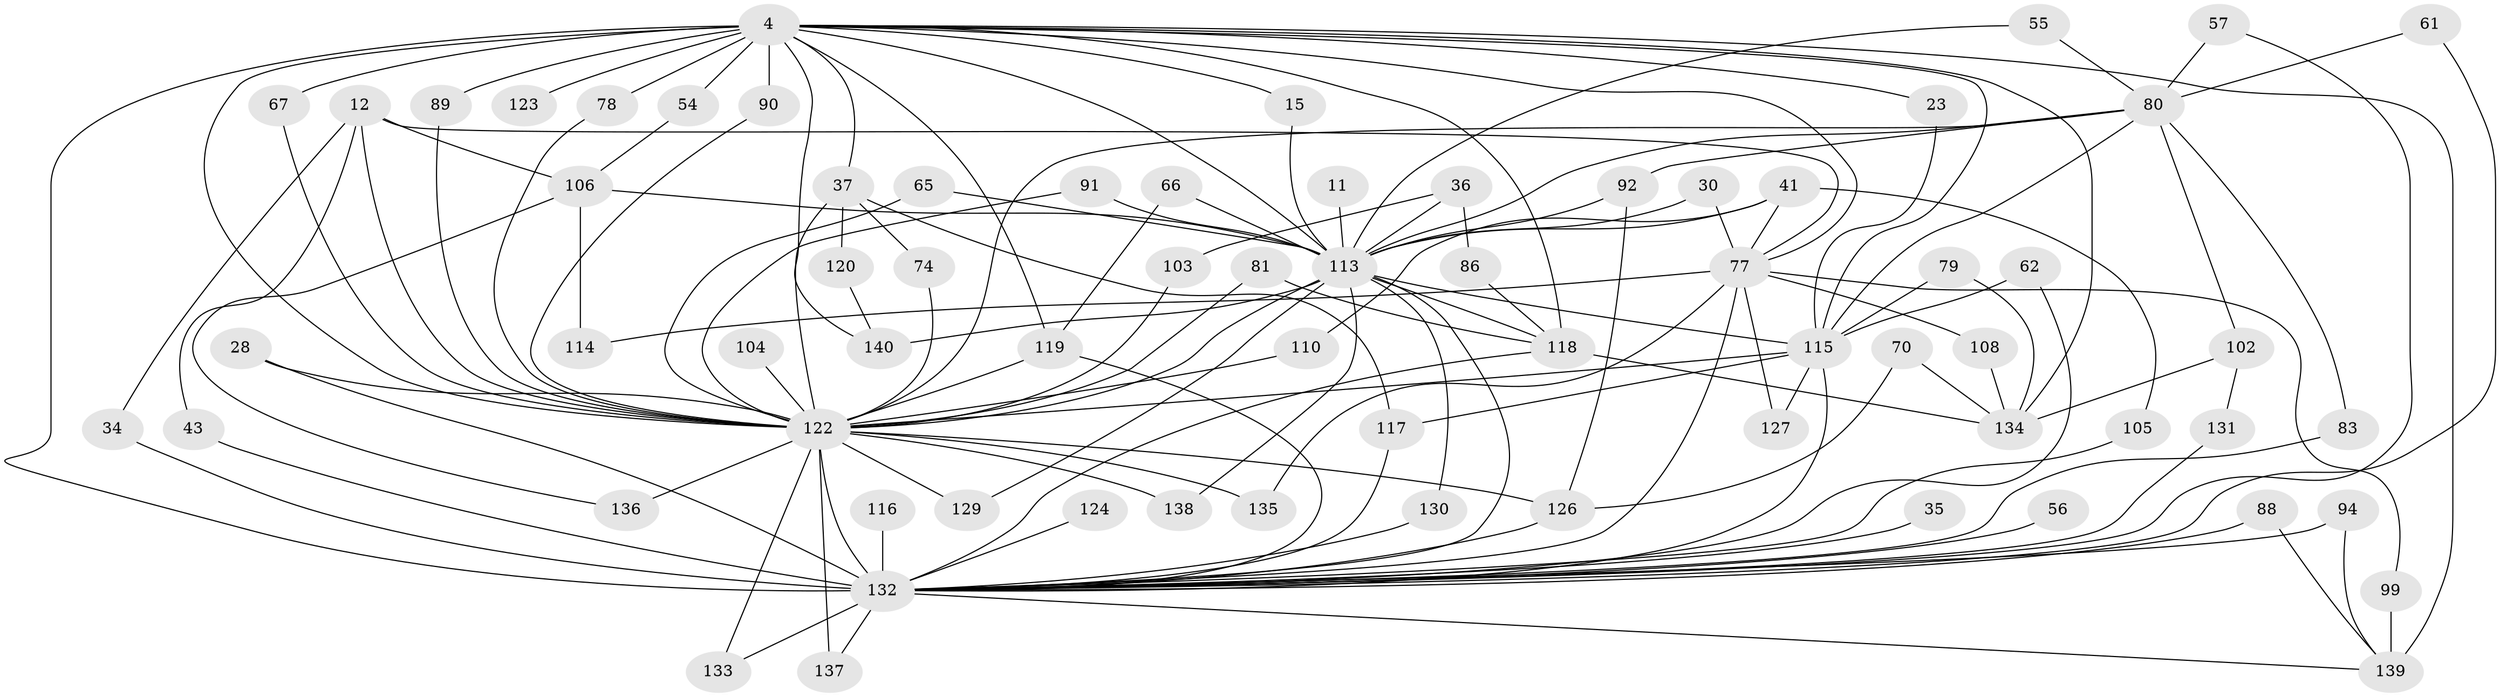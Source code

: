 // original degree distribution, {28: 0.014285714285714285, 29: 0.007142857142857143, 22: 0.014285714285714285, 24: 0.007142857142857143, 19: 0.007142857142857143, 32: 0.007142857142857143, 17: 0.014285714285714285, 2: 0.5071428571428571, 6: 0.02857142857142857, 7: 0.014285714285714285, 5: 0.06428571428571428, 8: 0.007142857142857143, 4: 0.07142857142857142, 3: 0.2357142857142857}
// Generated by graph-tools (version 1.1) at 2025/43/03/09/25 04:43:23]
// undirected, 70 vertices, 137 edges
graph export_dot {
graph [start="1"]
  node [color=gray90,style=filled];
  4 [super="+1+3"];
  11;
  12;
  15;
  23;
  28;
  30;
  34;
  35;
  36;
  37 [super="+33"];
  41;
  43;
  54;
  55;
  56;
  57;
  61;
  62;
  65;
  66;
  67;
  70;
  74;
  77 [super="+52+13+44"];
  78;
  79;
  80 [super="+45+32+53"];
  81;
  83;
  86;
  88;
  89;
  90;
  91;
  92 [super="+72"];
  94;
  99;
  102;
  103;
  104;
  105;
  106 [super="+95"];
  108;
  110 [super="+107"];
  113 [super="+112+76+101+6"];
  114;
  115 [super="+26+40+71+109+93"];
  116;
  117 [super="+84"];
  118 [super="+49+68+75"];
  119 [super="+97+59"];
  120;
  122 [super="+98+9"];
  123;
  124;
  126 [super="+47"];
  127;
  129;
  130 [super="+14+100"];
  131;
  132 [super="+50+121+85+82"];
  133;
  134 [super="+64+111"];
  135;
  136 [super="+128"];
  137;
  138;
  139 [super="+87"];
  140 [super="+125"];
  4 -- 23 [weight=2];
  4 -- 77 [weight=5];
  4 -- 78;
  4 -- 90;
  4 -- 132 [weight=20];
  4 -- 134 [weight=5];
  4 -- 67;
  4 -- 15;
  4 -- 89;
  4 -- 37 [weight=2];
  4 -- 54 [weight=2];
  4 -- 139 [weight=3];
  4 -- 113 [weight=9];
  4 -- 123;
  4 -- 115 [weight=2];
  4 -- 118 [weight=2];
  4 -- 119;
  4 -- 122 [weight=7];
  4 -- 140;
  11 -- 113 [weight=2];
  12 -- 34;
  12 -- 43;
  12 -- 106;
  12 -- 77;
  12 -- 122 [weight=2];
  15 -- 113;
  23 -- 115;
  28 -- 132;
  28 -- 122;
  30 -- 77;
  30 -- 113;
  34 -- 132;
  35 -- 132 [weight=2];
  36 -- 86;
  36 -- 103;
  36 -- 113 [weight=2];
  37 -- 74;
  37 -- 120 [weight=2];
  37 -- 117;
  37 -- 122;
  41 -- 105;
  41 -- 110;
  41 -- 77;
  41 -- 113;
  43 -- 132;
  54 -- 106;
  55 -- 80;
  55 -- 113;
  56 -- 132;
  57 -- 80;
  57 -- 132;
  61 -- 80;
  61 -- 132;
  62 -- 132;
  62 -- 115;
  65 -- 122;
  65 -- 113;
  66 -- 119;
  66 -- 113;
  67 -- 122;
  70 -- 126;
  70 -- 134;
  74 -- 122;
  77 -- 108;
  77 -- 132;
  77 -- 114;
  77 -- 135;
  77 -- 99;
  77 -- 127;
  78 -- 122;
  79 -- 134;
  79 -- 115;
  80 -- 102;
  80 -- 83;
  80 -- 92;
  80 -- 115;
  80 -- 122 [weight=5];
  80 -- 113;
  81 -- 118;
  81 -- 122;
  83 -- 132;
  86 -- 118;
  88 -- 139;
  88 -- 132;
  89 -- 122;
  90 -- 122;
  91 -- 122;
  91 -- 113;
  92 -- 126;
  92 -- 113;
  94 -- 139;
  94 -- 132;
  99 -- 139;
  102 -- 131;
  102 -- 134;
  103 -- 122;
  104 -- 122 [weight=2];
  105 -- 132;
  106 -- 136;
  106 -- 114;
  106 -- 113;
  108 -- 134;
  110 -- 122 [weight=3];
  113 -- 129;
  113 -- 132 [weight=9];
  113 -- 122 [weight=5];
  113 -- 130 [weight=2];
  113 -- 138;
  113 -- 140;
  113 -- 115 [weight=2];
  113 -- 118;
  115 -- 127;
  115 -- 117;
  115 -- 122 [weight=2];
  115 -- 132;
  116 -- 132 [weight=2];
  117 -- 132;
  118 -- 132;
  118 -- 134;
  119 -- 132 [weight=3];
  119 -- 122 [weight=2];
  120 -- 140;
  122 -- 132 [weight=10];
  122 -- 129;
  122 -- 133;
  122 -- 135;
  122 -- 136 [weight=2];
  122 -- 137;
  122 -- 138;
  122 -- 126 [weight=2];
  124 -- 132 [weight=2];
  126 -- 132;
  130 -- 132 [weight=3];
  131 -- 132;
  132 -- 133;
  132 -- 137;
  132 -- 139;
}
